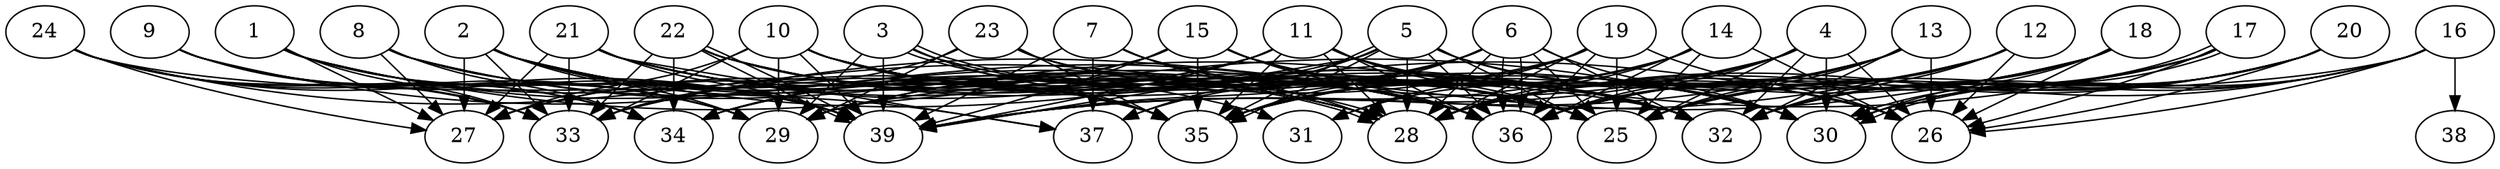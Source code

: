 // DAG (tier=3-complex, mode=compute, n=39, ccr=0.457, fat=0.872, density=0.800, regular=0.300, jump=0.316, mindata=1048576, maxdata=16777216)
// DAG automatically generated by daggen at Sun Aug 24 16:33:34 2025
// /home/ermia/Project/Environments/daggen/bin/daggen --dot --ccr 0.457 --fat 0.872 --regular 0.300 --density 0.800 --jump 0.316 --mindata 1048576 --maxdata 16777216 -n 39 
digraph G {
  1 [size="2053434197810062", alpha="0.08", expect_size="1026717098905031"]
  1 -> 27 [size ="65719718903808"]
  1 -> 28 [size ="65719718903808"]
  1 -> 29 [size ="65719718903808"]
  1 -> 30 [size ="65719718903808"]
  1 -> 33 [size ="65719718903808"]
  1 -> 35 [size ="65719718903808"]
  1 -> 39 [size ="65719718903808"]
  2 [size="2725247909983379456", alpha="0.06", expect_size="1362623954991689728"]
  2 -> 26 [size ="1174571961024512"]
  2 -> 27 [size ="1174571961024512"]
  2 -> 28 [size ="1174571961024512"]
  2 -> 29 [size ="1174571961024512"]
  2 -> 31 [size ="1174571961024512"]
  2 -> 33 [size ="1174571961024512"]
  2 -> 35 [size ="1174571961024512"]
  2 -> 37 [size ="1174571961024512"]
  2 -> 39 [size ="1174571961024512"]
  3 [size="3726982204964894208", alpha="0.00", expect_size="1863491102482447104"]
  3 -> 25 [size ="1616335117221888"]
  3 -> 28 [size ="1616335117221888"]
  3 -> 28 [size ="1616335117221888"]
  3 -> 29 [size ="1616335117221888"]
  3 -> 35 [size ="1616335117221888"]
  3 -> 39 [size ="1616335117221888"]
  4 [size="492987994511795648", alpha="0.06", expect_size="246493997255897824"]
  4 -> 25 [size ="283654278348800"]
  4 -> 26 [size ="283654278348800"]
  4 -> 28 [size ="283654278348800"]
  4 -> 29 [size ="283654278348800"]
  4 -> 30 [size ="283654278348800"]
  4 -> 32 [size ="283654278348800"]
  4 -> 35 [size ="283654278348800"]
  4 -> 36 [size ="283654278348800"]
  4 -> 39 [size ="283654278348800"]
  5 [size="37758203126541672", alpha="0.04", expect_size="18879101563270836"]
  5 -> 25 [size ="703236604428288"]
  5 -> 26 [size ="703236604428288"]
  5 -> 28 [size ="703236604428288"]
  5 -> 30 [size ="703236604428288"]
  5 -> 33 [size ="703236604428288"]
  5 -> 35 [size ="703236604428288"]
  5 -> 35 [size ="703236604428288"]
  5 -> 36 [size ="703236604428288"]
  5 -> 37 [size ="703236604428288"]
  5 -> 39 [size ="703236604428288"]
  6 [size="1291123344727847424", alpha="0.09", expect_size="645561672363923712"]
  6 -> 25 [size ="463715749068800"]
  6 -> 28 [size ="463715749068800"]
  6 -> 30 [size ="463715749068800"]
  6 -> 32 [size ="463715749068800"]
  6 -> 34 [size ="463715749068800"]
  6 -> 35 [size ="463715749068800"]
  6 -> 36 [size ="463715749068800"]
  6 -> 36 [size ="463715749068800"]
  6 -> 37 [size ="463715749068800"]
  6 -> 39 [size ="463715749068800"]
  7 [size="2498921696163487232", alpha="0.12", expect_size="1249460848081743616"]
  7 -> 25 [size ="1143218590711808"]
  7 -> 28 [size ="1143218590711808"]
  7 -> 36 [size ="1143218590711808"]
  7 -> 37 [size ="1143218590711808"]
  7 -> 39 [size ="1143218590711808"]
  8 [size="16160810571153801216", alpha="0.04", expect_size="8080405285576900608"]
  8 -> 27 [size ="51136627212288"]
  8 -> 28 [size ="51136627212288"]
  8 -> 34 [size ="51136627212288"]
  8 -> 36 [size ="51136627212288"]
  8 -> 39 [size ="51136627212288"]
  9 [size="1072775746239701450752", alpha="0.06", expect_size="536387873119850725376"]
  9 -> 29 [size ="838357559017472"]
  9 -> 33 [size ="838357559017472"]
  9 -> 34 [size ="838357559017472"]
  9 -> 36 [size ="838357559017472"]
  9 -> 39 [size ="838357559017472"]
  10 [size="2066235085151667968", alpha="0.08", expect_size="1033117542575833984"]
  10 -> 25 [size ="826658135212032"]
  10 -> 27 [size ="826658135212032"]
  10 -> 29 [size ="826658135212032"]
  10 -> 30 [size ="826658135212032"]
  10 -> 32 [size ="826658135212032"]
  10 -> 33 [size ="826658135212032"]
  10 -> 35 [size ="826658135212032"]
  10 -> 36 [size ="826658135212032"]
  10 -> 39 [size ="826658135212032"]
  11 [size="25253530755118792", alpha="0.17", expect_size="12626765377559396"]
  11 -> 25 [size ="727091825868800"]
  11 -> 26 [size ="727091825868800"]
  11 -> 27 [size ="727091825868800"]
  11 -> 28 [size ="727091825868800"]
  11 -> 32 [size ="727091825868800"]
  11 -> 34 [size ="727091825868800"]
  11 -> 35 [size ="727091825868800"]
  11 -> 36 [size ="727091825868800"]
  11 -> 39 [size ="727091825868800"]
  12 [size="386517292217424", alpha="0.11", expect_size="193258646108712"]
  12 -> 25 [size ="16254303731712"]
  12 -> 26 [size ="16254303731712"]
  12 -> 32 [size ="16254303731712"]
  12 -> 35 [size ="16254303731712"]
  12 -> 36 [size ="16254303731712"]
  12 -> 39 [size ="16254303731712"]
  13 [size="3379729105133742", alpha="0.10", expect_size="1689864552566871"]
  13 -> 25 [size ="53440264798208"]
  13 -> 26 [size ="53440264798208"]
  13 -> 28 [size ="53440264798208"]
  13 -> 32 [size ="53440264798208"]
  13 -> 35 [size ="53440264798208"]
  13 -> 36 [size ="53440264798208"]
  13 -> 39 [size ="53440264798208"]
  14 [size="3864571257290752000000", alpha="0.12", expect_size="1932285628645376000000"]
  14 -> 25 [size ="1970111774720000"]
  14 -> 26 [size ="1970111774720000"]
  14 -> 28 [size ="1970111774720000"]
  14 -> 31 [size ="1970111774720000"]
  14 -> 35 [size ="1970111774720000"]
  14 -> 36 [size ="1970111774720000"]
  14 -> 39 [size ="1970111774720000"]
  15 [size="6669042777420944", alpha="0.06", expect_size="3334521388710472"]
  15 -> 25 [size ="151733217001472"]
  15 -> 27 [size ="151733217001472"]
  15 -> 30 [size ="151733217001472"]
  15 -> 32 [size ="151733217001472"]
  15 -> 34 [size ="151733217001472"]
  15 -> 35 [size ="151733217001472"]
  15 -> 36 [size ="151733217001472"]
  15 -> 39 [size ="151733217001472"]
  16 [size="2631254393441256210432", alpha="0.08", expect_size="1315627196720628105216"]
  16 -> 25 [size ="1524749662420992"]
  16 -> 26 [size ="1524749662420992"]
  16 -> 28 [size ="1524749662420992"]
  16 -> 29 [size ="1524749662420992"]
  16 -> 30 [size ="1524749662420992"]
  16 -> 32 [size ="1524749662420992"]
  16 -> 38 [size ="1524749662420992"]
  17 [size="15448493311394880", alpha="0.05", expect_size="7724246655697440"]
  17 -> 26 [size ="1039528248737792"]
  17 -> 28 [size ="1039528248737792"]
  17 -> 29 [size ="1039528248737792"]
  17 -> 30 [size ="1039528248737792"]
  17 -> 30 [size ="1039528248737792"]
  17 -> 32 [size ="1039528248737792"]
  17 -> 36 [size ="1039528248737792"]
  18 [size="3950690241983155273728", alpha="0.10", expect_size="1975345120991577636864"]
  18 -> 26 [size ="1999272413233152"]
  18 -> 28 [size ="1999272413233152"]
  18 -> 30 [size ="1999272413233152"]
  18 -> 32 [size ="1999272413233152"]
  18 -> 33 [size ="1999272413233152"]
  18 -> 35 [size ="1999272413233152"]
  19 [size="16584897165647834", alpha="0.15", expect_size="8292448582823917"]
  19 -> 25 [size ="1296915337576448"]
  19 -> 26 [size ="1296915337576448"]
  19 -> 28 [size ="1296915337576448"]
  19 -> 31 [size ="1296915337576448"]
  19 -> 34 [size ="1296915337576448"]
  19 -> 35 [size ="1296915337576448"]
  19 -> 36 [size ="1296915337576448"]
  20 [size="599373520181354624", alpha="0.09", expect_size="299686760090677312"]
  20 -> 25 [size ="372640632012800"]
  20 -> 26 [size ="372640632012800"]
  20 -> 28 [size ="372640632012800"]
  20 -> 30 [size ="372640632012800"]
  20 -> 32 [size ="372640632012800"]
  20 -> 36 [size ="372640632012800"]
  21 [size="622422870734487420928", alpha="0.08", expect_size="311211435367243710464"]
  21 -> 25 [size ="583194852196352"]
  21 -> 27 [size ="583194852196352"]
  21 -> 28 [size ="583194852196352"]
  21 -> 32 [size ="583194852196352"]
  21 -> 33 [size ="583194852196352"]
  21 -> 35 [size ="583194852196352"]
  21 -> 37 [size ="583194852196352"]
  21 -> 39 [size ="583194852196352"]
  22 [size="1229896444118646652928", alpha="0.16", expect_size="614948222059323326464"]
  22 -> 25 [size ="918337567588352"]
  22 -> 32 [size ="918337567588352"]
  22 -> 33 [size ="918337567588352"]
  22 -> 34 [size ="918337567588352"]
  22 -> 35 [size ="918337567588352"]
  22 -> 36 [size ="918337567588352"]
  22 -> 39 [size ="918337567588352"]
  22 -> 39 [size ="918337567588352"]
  23 [size="20967585387161092", alpha="0.08", expect_size="10483792693580546"]
  23 -> 25 [size ="890811659059200"]
  23 -> 29 [size ="890811659059200"]
  23 -> 32 [size ="890811659059200"]
  23 -> 33 [size ="890811659059200"]
  23 -> 35 [size ="890811659059200"]
  23 -> 36 [size ="890811659059200"]
  24 [size="15945770366547263488", alpha="0.15", expect_size="7972885183273631744"]
  24 -> 27 [size ="50681989824512"]
  24 -> 28 [size ="50681989824512"]
  24 -> 29 [size ="50681989824512"]
  24 -> 32 [size ="50681989824512"]
  24 -> 33 [size ="50681989824512"]
  24 -> 34 [size ="50681989824512"]
  24 -> 39 [size ="50681989824512"]
  25 [size="48900797696524920", alpha="0.14", expect_size="24450398848262460"]
  26 [size="2811195656528388096", alpha="0.10", expect_size="1405597828264194048"]
  27 [size="2165399142026133760", alpha="0.02", expect_size="1082699571013066880"]
  28 [size="373478357774765", alpha="0.10", expect_size="186739178887382"]
  29 [size="1625370965363950354432", alpha="0.06", expect_size="812685482681975177216"]
  30 [size="38206396230420848", alpha="0.02", expect_size="19103198115210424"]
  31 [size="2953066780849714", alpha="0.06", expect_size="1476533390424857"]
  32 [size="3435885704345963986944", alpha="0.13", expect_size="1717942852172981993472"]
  33 [size="720337946762970752", alpha="0.12", expect_size="360168973381485376"]
  34 [size="1950865974754538496", alpha="0.08", expect_size="975432987377269248"]
  35 [size="840729709441477", alpha="0.01", expect_size="420364854720738"]
  36 [size="1101302486269381504", alpha="0.13", expect_size="550651243134690752"]
  37 [size="1293616822338237952", alpha="0.02", expect_size="646808411169118976"]
  38 [size="3370361932521014", alpha="0.11", expect_size="1685180966260507"]
  39 [size="568562402741043712", alpha="0.04", expect_size="284281201370521856"]
}